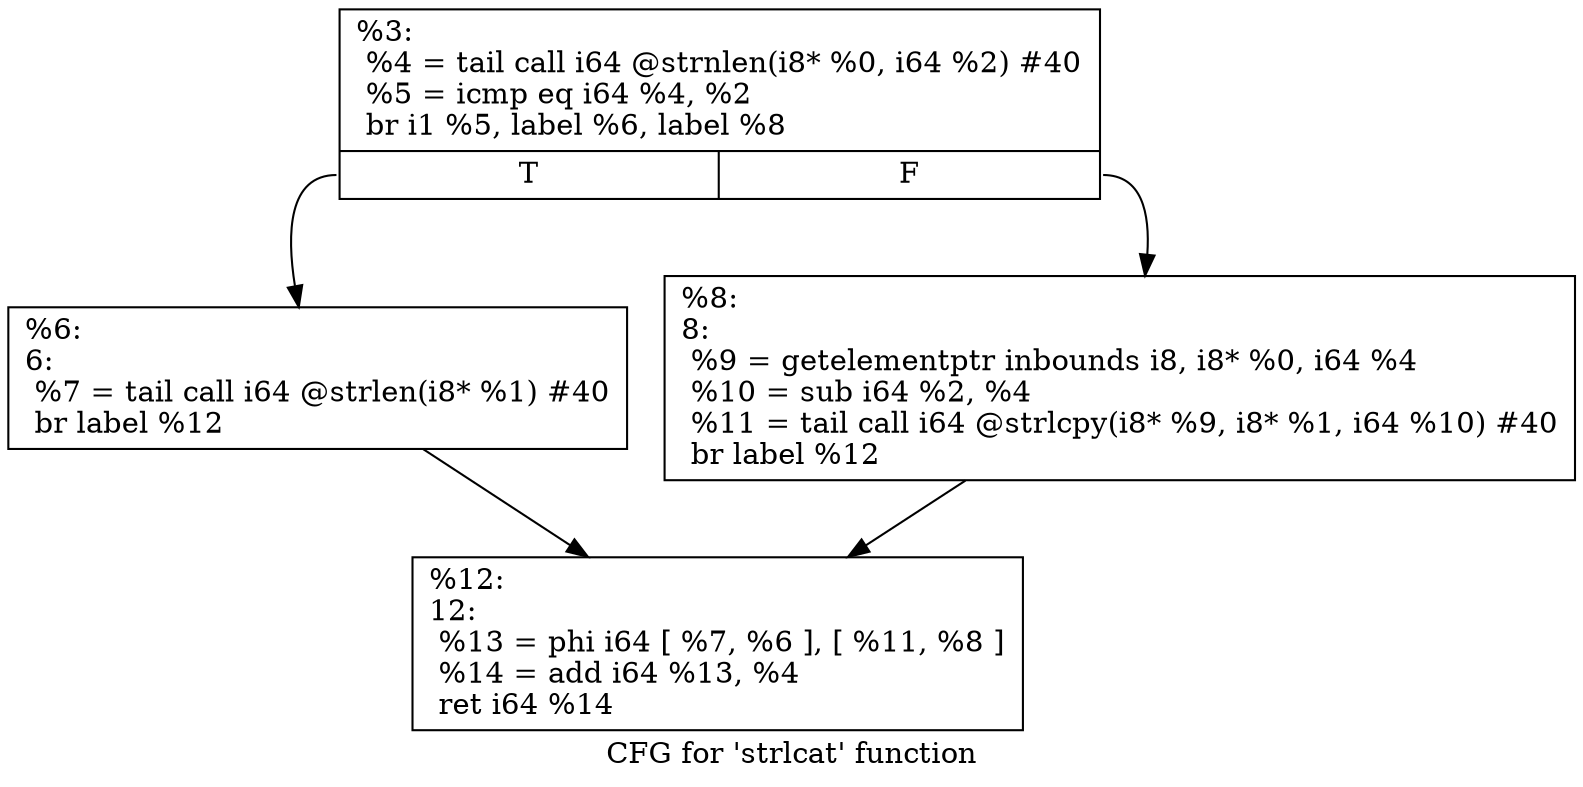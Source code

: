 digraph "CFG for 'strlcat' function" {
	label="CFG for 'strlcat' function";

	Node0x1fb5e80 [shape=record,label="{%3:\l  %4 = tail call i64 @strnlen(i8* %0, i64 %2) #40\l  %5 = icmp eq i64 %4, %2\l  br i1 %5, label %6, label %8\l|{<s0>T|<s1>F}}"];
	Node0x1fb5e80:s0 -> Node0x1fb5f80;
	Node0x1fb5e80:s1 -> Node0x1fb5fd0;
	Node0x1fb5f80 [shape=record,label="{%6:\l6:                                                \l  %7 = tail call i64 @strlen(i8* %1) #40\l  br label %12\l}"];
	Node0x1fb5f80 -> Node0x1fb6020;
	Node0x1fb5fd0 [shape=record,label="{%8:\l8:                                                \l  %9 = getelementptr inbounds i8, i8* %0, i64 %4\l  %10 = sub i64 %2, %4\l  %11 = tail call i64 @strlcpy(i8* %9, i8* %1, i64 %10) #40\l  br label %12\l}"];
	Node0x1fb5fd0 -> Node0x1fb6020;
	Node0x1fb6020 [shape=record,label="{%12:\l12:                                               \l  %13 = phi i64 [ %7, %6 ], [ %11, %8 ]\l  %14 = add i64 %13, %4\l  ret i64 %14\l}"];
}
